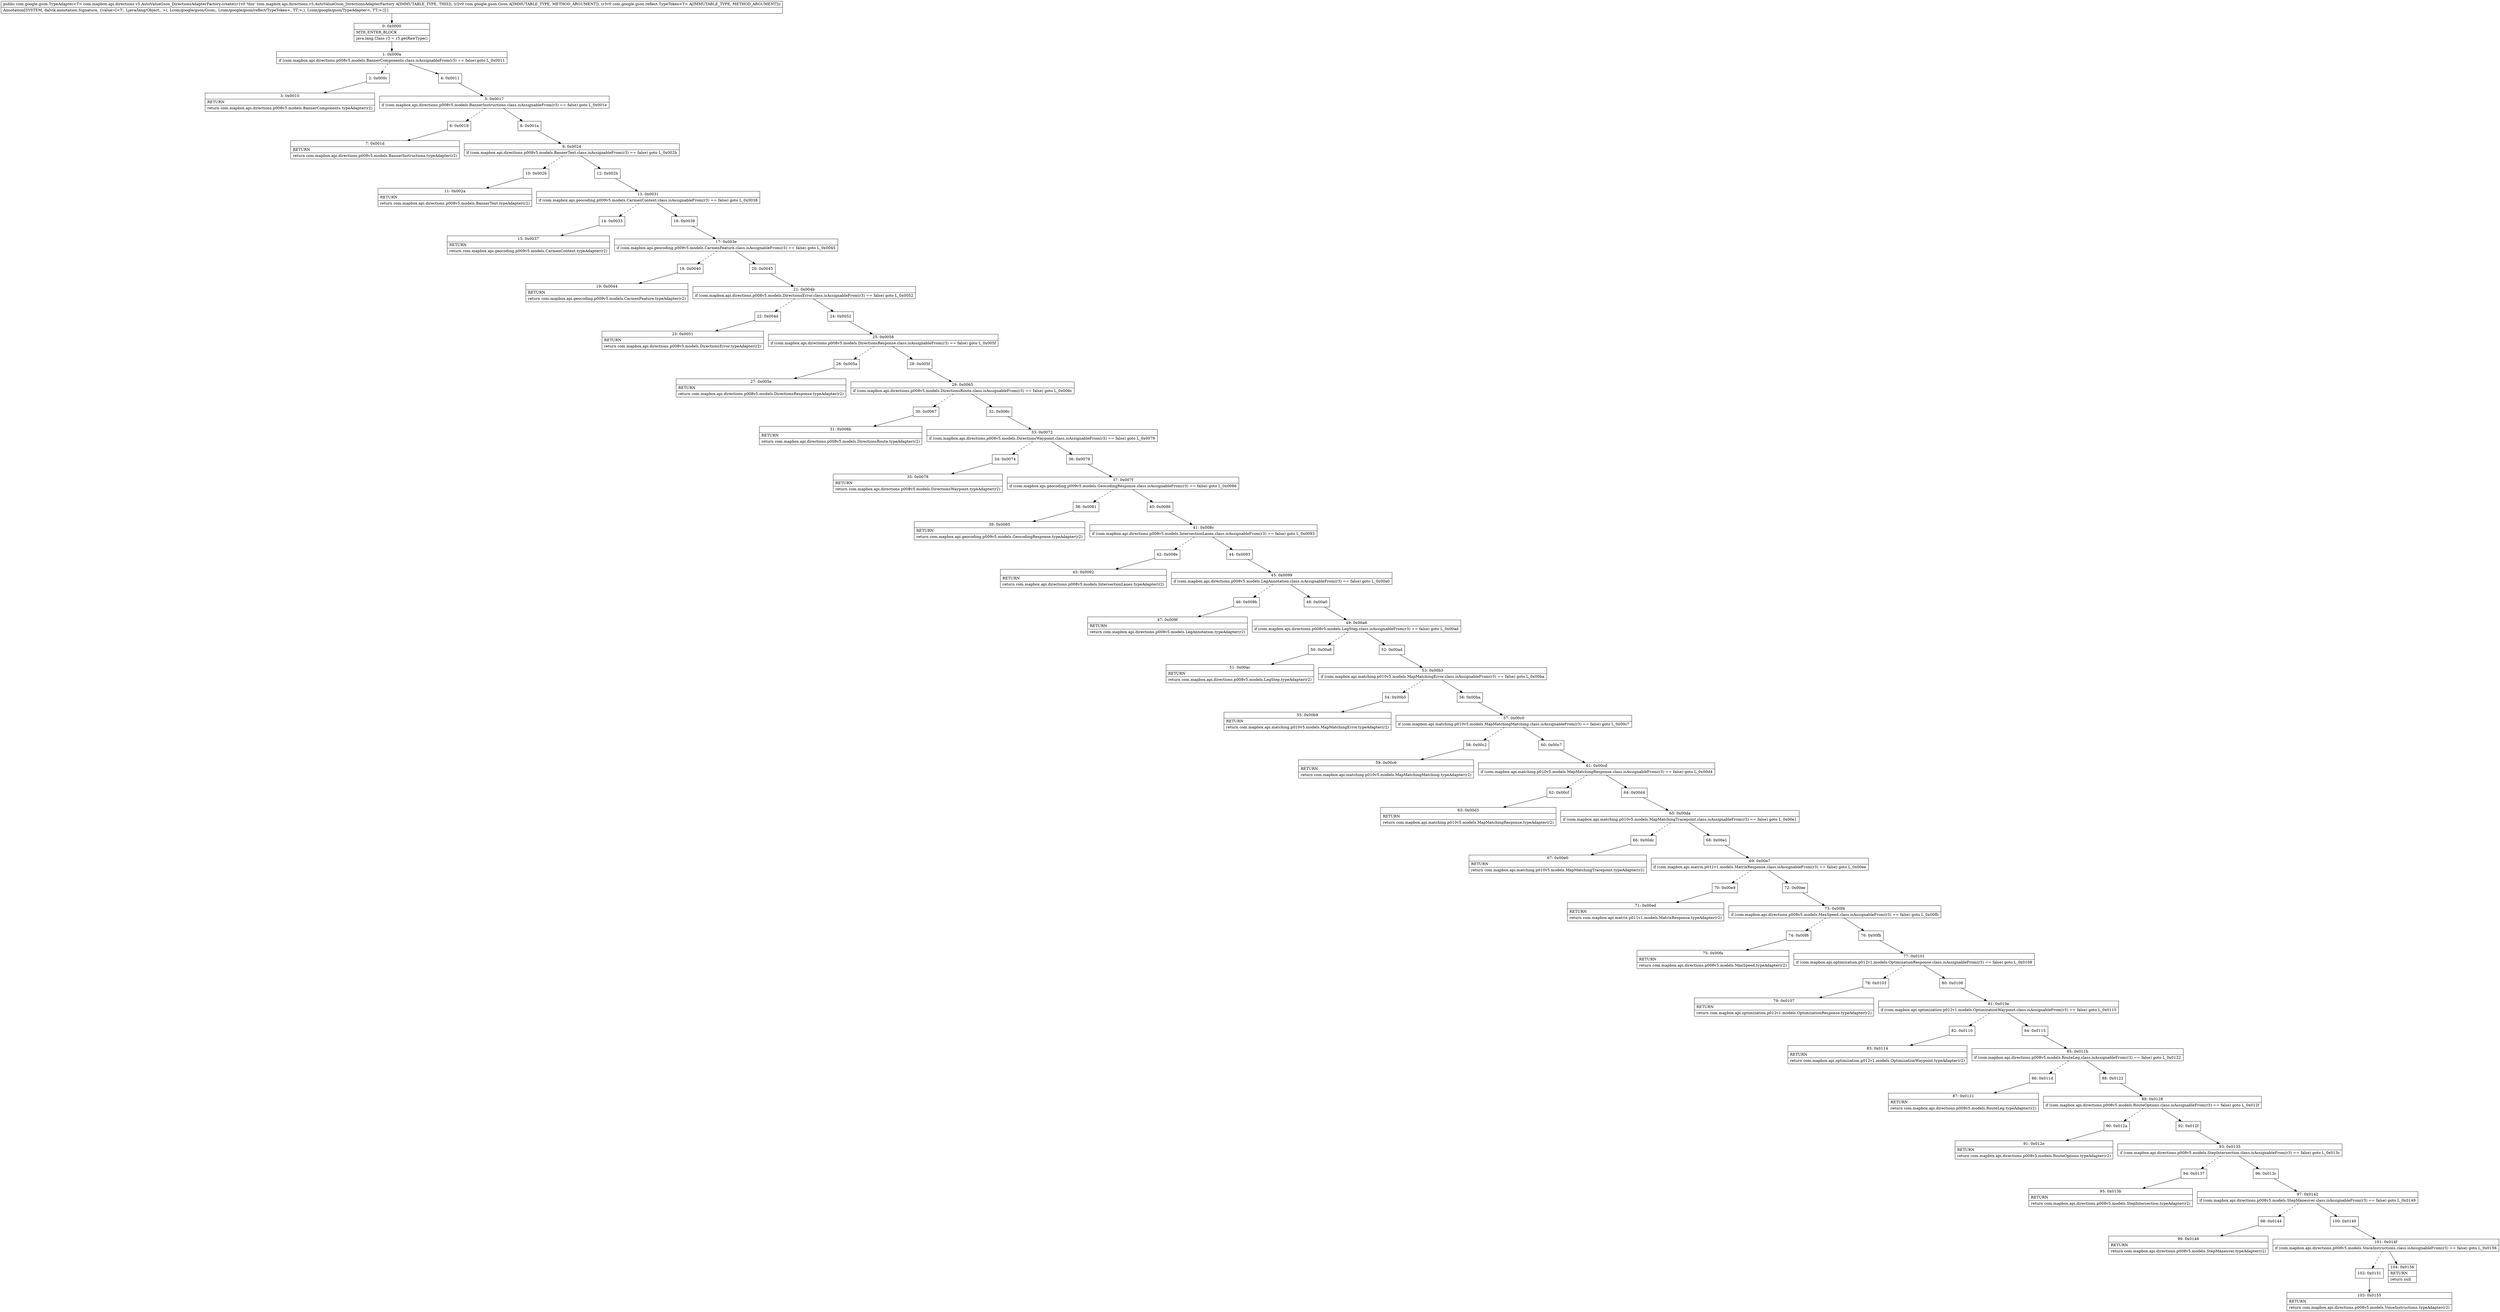 digraph "CFG forcom.mapbox.api.directions.v5.AutoValueGson_DirectionsAdapterFactory.create(Lcom\/google\/gson\/Gson;Lcom\/google\/gson\/reflect\/TypeToken;)Lcom\/google\/gson\/TypeAdapter;" {
Node_0 [shape=record,label="{0\:\ 0x0000|MTH_ENTER_BLOCK\l|java.lang.Class r3 = r3.getRawType()\l}"];
Node_1 [shape=record,label="{1\:\ 0x000a|if (com.mapbox.api.directions.p008v5.models.BannerComponents.class.isAssignableFrom(r3) == false) goto L_0x0011\l}"];
Node_2 [shape=record,label="{2\:\ 0x000c}"];
Node_3 [shape=record,label="{3\:\ 0x0010|RETURN\l|return com.mapbox.api.directions.p008v5.models.BannerComponents.typeAdapter(r2)\l}"];
Node_4 [shape=record,label="{4\:\ 0x0011}"];
Node_5 [shape=record,label="{5\:\ 0x0017|if (com.mapbox.api.directions.p008v5.models.BannerInstructions.class.isAssignableFrom(r3) == false) goto L_0x001e\l}"];
Node_6 [shape=record,label="{6\:\ 0x0019}"];
Node_7 [shape=record,label="{7\:\ 0x001d|RETURN\l|return com.mapbox.api.directions.p008v5.models.BannerInstructions.typeAdapter(r2)\l}"];
Node_8 [shape=record,label="{8\:\ 0x001e}"];
Node_9 [shape=record,label="{9\:\ 0x0024|if (com.mapbox.api.directions.p008v5.models.BannerText.class.isAssignableFrom(r3) == false) goto L_0x002b\l}"];
Node_10 [shape=record,label="{10\:\ 0x0026}"];
Node_11 [shape=record,label="{11\:\ 0x002a|RETURN\l|return com.mapbox.api.directions.p008v5.models.BannerText.typeAdapter(r2)\l}"];
Node_12 [shape=record,label="{12\:\ 0x002b}"];
Node_13 [shape=record,label="{13\:\ 0x0031|if (com.mapbox.api.geocoding.p009v5.models.CarmenContext.class.isAssignableFrom(r3) == false) goto L_0x0038\l}"];
Node_14 [shape=record,label="{14\:\ 0x0033}"];
Node_15 [shape=record,label="{15\:\ 0x0037|RETURN\l|return com.mapbox.api.geocoding.p009v5.models.CarmenContext.typeAdapter(r2)\l}"];
Node_16 [shape=record,label="{16\:\ 0x0038}"];
Node_17 [shape=record,label="{17\:\ 0x003e|if (com.mapbox.api.geocoding.p009v5.models.CarmenFeature.class.isAssignableFrom(r3) == false) goto L_0x0045\l}"];
Node_18 [shape=record,label="{18\:\ 0x0040}"];
Node_19 [shape=record,label="{19\:\ 0x0044|RETURN\l|return com.mapbox.api.geocoding.p009v5.models.CarmenFeature.typeAdapter(r2)\l}"];
Node_20 [shape=record,label="{20\:\ 0x0045}"];
Node_21 [shape=record,label="{21\:\ 0x004b|if (com.mapbox.api.directions.p008v5.models.DirectionsError.class.isAssignableFrom(r3) == false) goto L_0x0052\l}"];
Node_22 [shape=record,label="{22\:\ 0x004d}"];
Node_23 [shape=record,label="{23\:\ 0x0051|RETURN\l|return com.mapbox.api.directions.p008v5.models.DirectionsError.typeAdapter(r2)\l}"];
Node_24 [shape=record,label="{24\:\ 0x0052}"];
Node_25 [shape=record,label="{25\:\ 0x0058|if (com.mapbox.api.directions.p008v5.models.DirectionsResponse.class.isAssignableFrom(r3) == false) goto L_0x005f\l}"];
Node_26 [shape=record,label="{26\:\ 0x005a}"];
Node_27 [shape=record,label="{27\:\ 0x005e|RETURN\l|return com.mapbox.api.directions.p008v5.models.DirectionsResponse.typeAdapter(r2)\l}"];
Node_28 [shape=record,label="{28\:\ 0x005f}"];
Node_29 [shape=record,label="{29\:\ 0x0065|if (com.mapbox.api.directions.p008v5.models.DirectionsRoute.class.isAssignableFrom(r3) == false) goto L_0x006c\l}"];
Node_30 [shape=record,label="{30\:\ 0x0067}"];
Node_31 [shape=record,label="{31\:\ 0x006b|RETURN\l|return com.mapbox.api.directions.p008v5.models.DirectionsRoute.typeAdapter(r2)\l}"];
Node_32 [shape=record,label="{32\:\ 0x006c}"];
Node_33 [shape=record,label="{33\:\ 0x0072|if (com.mapbox.api.directions.p008v5.models.DirectionsWaypoint.class.isAssignableFrom(r3) == false) goto L_0x0079\l}"];
Node_34 [shape=record,label="{34\:\ 0x0074}"];
Node_35 [shape=record,label="{35\:\ 0x0078|RETURN\l|return com.mapbox.api.directions.p008v5.models.DirectionsWaypoint.typeAdapter(r2)\l}"];
Node_36 [shape=record,label="{36\:\ 0x0079}"];
Node_37 [shape=record,label="{37\:\ 0x007f|if (com.mapbox.api.geocoding.p009v5.models.GeocodingResponse.class.isAssignableFrom(r3) == false) goto L_0x0086\l}"];
Node_38 [shape=record,label="{38\:\ 0x0081}"];
Node_39 [shape=record,label="{39\:\ 0x0085|RETURN\l|return com.mapbox.api.geocoding.p009v5.models.GeocodingResponse.typeAdapter(r2)\l}"];
Node_40 [shape=record,label="{40\:\ 0x0086}"];
Node_41 [shape=record,label="{41\:\ 0x008c|if (com.mapbox.api.directions.p008v5.models.IntersectionLanes.class.isAssignableFrom(r3) == false) goto L_0x0093\l}"];
Node_42 [shape=record,label="{42\:\ 0x008e}"];
Node_43 [shape=record,label="{43\:\ 0x0092|RETURN\l|return com.mapbox.api.directions.p008v5.models.IntersectionLanes.typeAdapter(r2)\l}"];
Node_44 [shape=record,label="{44\:\ 0x0093}"];
Node_45 [shape=record,label="{45\:\ 0x0099|if (com.mapbox.api.directions.p008v5.models.LegAnnotation.class.isAssignableFrom(r3) == false) goto L_0x00a0\l}"];
Node_46 [shape=record,label="{46\:\ 0x009b}"];
Node_47 [shape=record,label="{47\:\ 0x009f|RETURN\l|return com.mapbox.api.directions.p008v5.models.LegAnnotation.typeAdapter(r2)\l}"];
Node_48 [shape=record,label="{48\:\ 0x00a0}"];
Node_49 [shape=record,label="{49\:\ 0x00a6|if (com.mapbox.api.directions.p008v5.models.LegStep.class.isAssignableFrom(r3) == false) goto L_0x00ad\l}"];
Node_50 [shape=record,label="{50\:\ 0x00a8}"];
Node_51 [shape=record,label="{51\:\ 0x00ac|RETURN\l|return com.mapbox.api.directions.p008v5.models.LegStep.typeAdapter(r2)\l}"];
Node_52 [shape=record,label="{52\:\ 0x00ad}"];
Node_53 [shape=record,label="{53\:\ 0x00b3|if (com.mapbox.api.matching.p010v5.models.MapMatchingError.class.isAssignableFrom(r3) == false) goto L_0x00ba\l}"];
Node_54 [shape=record,label="{54\:\ 0x00b5}"];
Node_55 [shape=record,label="{55\:\ 0x00b9|RETURN\l|return com.mapbox.api.matching.p010v5.models.MapMatchingError.typeAdapter(r2)\l}"];
Node_56 [shape=record,label="{56\:\ 0x00ba}"];
Node_57 [shape=record,label="{57\:\ 0x00c0|if (com.mapbox.api.matching.p010v5.models.MapMatchingMatching.class.isAssignableFrom(r3) == false) goto L_0x00c7\l}"];
Node_58 [shape=record,label="{58\:\ 0x00c2}"];
Node_59 [shape=record,label="{59\:\ 0x00c6|RETURN\l|return com.mapbox.api.matching.p010v5.models.MapMatchingMatching.typeAdapter(r2)\l}"];
Node_60 [shape=record,label="{60\:\ 0x00c7}"];
Node_61 [shape=record,label="{61\:\ 0x00cd|if (com.mapbox.api.matching.p010v5.models.MapMatchingResponse.class.isAssignableFrom(r3) == false) goto L_0x00d4\l}"];
Node_62 [shape=record,label="{62\:\ 0x00cf}"];
Node_63 [shape=record,label="{63\:\ 0x00d3|RETURN\l|return com.mapbox.api.matching.p010v5.models.MapMatchingResponse.typeAdapter(r2)\l}"];
Node_64 [shape=record,label="{64\:\ 0x00d4}"];
Node_65 [shape=record,label="{65\:\ 0x00da|if (com.mapbox.api.matching.p010v5.models.MapMatchingTracepoint.class.isAssignableFrom(r3) == false) goto L_0x00e1\l}"];
Node_66 [shape=record,label="{66\:\ 0x00dc}"];
Node_67 [shape=record,label="{67\:\ 0x00e0|RETURN\l|return com.mapbox.api.matching.p010v5.models.MapMatchingTracepoint.typeAdapter(r2)\l}"];
Node_68 [shape=record,label="{68\:\ 0x00e1}"];
Node_69 [shape=record,label="{69\:\ 0x00e7|if (com.mapbox.api.matrix.p011v1.models.MatrixResponse.class.isAssignableFrom(r3) == false) goto L_0x00ee\l}"];
Node_70 [shape=record,label="{70\:\ 0x00e9}"];
Node_71 [shape=record,label="{71\:\ 0x00ed|RETURN\l|return com.mapbox.api.matrix.p011v1.models.MatrixResponse.typeAdapter(r2)\l}"];
Node_72 [shape=record,label="{72\:\ 0x00ee}"];
Node_73 [shape=record,label="{73\:\ 0x00f4|if (com.mapbox.api.directions.p008v5.models.MaxSpeed.class.isAssignableFrom(r3) == false) goto L_0x00fb\l}"];
Node_74 [shape=record,label="{74\:\ 0x00f6}"];
Node_75 [shape=record,label="{75\:\ 0x00fa|RETURN\l|return com.mapbox.api.directions.p008v5.models.MaxSpeed.typeAdapter(r2)\l}"];
Node_76 [shape=record,label="{76\:\ 0x00fb}"];
Node_77 [shape=record,label="{77\:\ 0x0101|if (com.mapbox.api.optimization.p012v1.models.OptimizationResponse.class.isAssignableFrom(r3) == false) goto L_0x0108\l}"];
Node_78 [shape=record,label="{78\:\ 0x0103}"];
Node_79 [shape=record,label="{79\:\ 0x0107|RETURN\l|return com.mapbox.api.optimization.p012v1.models.OptimizationResponse.typeAdapter(r2)\l}"];
Node_80 [shape=record,label="{80\:\ 0x0108}"];
Node_81 [shape=record,label="{81\:\ 0x010e|if (com.mapbox.api.optimization.p012v1.models.OptimizationWaypoint.class.isAssignableFrom(r3) == false) goto L_0x0115\l}"];
Node_82 [shape=record,label="{82\:\ 0x0110}"];
Node_83 [shape=record,label="{83\:\ 0x0114|RETURN\l|return com.mapbox.api.optimization.p012v1.models.OptimizationWaypoint.typeAdapter(r2)\l}"];
Node_84 [shape=record,label="{84\:\ 0x0115}"];
Node_85 [shape=record,label="{85\:\ 0x011b|if (com.mapbox.api.directions.p008v5.models.RouteLeg.class.isAssignableFrom(r3) == false) goto L_0x0122\l}"];
Node_86 [shape=record,label="{86\:\ 0x011d}"];
Node_87 [shape=record,label="{87\:\ 0x0121|RETURN\l|return com.mapbox.api.directions.p008v5.models.RouteLeg.typeAdapter(r2)\l}"];
Node_88 [shape=record,label="{88\:\ 0x0122}"];
Node_89 [shape=record,label="{89\:\ 0x0128|if (com.mapbox.api.directions.p008v5.models.RouteOptions.class.isAssignableFrom(r3) == false) goto L_0x012f\l}"];
Node_90 [shape=record,label="{90\:\ 0x012a}"];
Node_91 [shape=record,label="{91\:\ 0x012e|RETURN\l|return com.mapbox.api.directions.p008v5.models.RouteOptions.typeAdapter(r2)\l}"];
Node_92 [shape=record,label="{92\:\ 0x012f}"];
Node_93 [shape=record,label="{93\:\ 0x0135|if (com.mapbox.api.directions.p008v5.models.StepIntersection.class.isAssignableFrom(r3) == false) goto L_0x013c\l}"];
Node_94 [shape=record,label="{94\:\ 0x0137}"];
Node_95 [shape=record,label="{95\:\ 0x013b|RETURN\l|return com.mapbox.api.directions.p008v5.models.StepIntersection.typeAdapter(r2)\l}"];
Node_96 [shape=record,label="{96\:\ 0x013c}"];
Node_97 [shape=record,label="{97\:\ 0x0142|if (com.mapbox.api.directions.p008v5.models.StepManeuver.class.isAssignableFrom(r3) == false) goto L_0x0149\l}"];
Node_98 [shape=record,label="{98\:\ 0x0144}"];
Node_99 [shape=record,label="{99\:\ 0x0148|RETURN\l|return com.mapbox.api.directions.p008v5.models.StepManeuver.typeAdapter(r2)\l}"];
Node_100 [shape=record,label="{100\:\ 0x0149}"];
Node_101 [shape=record,label="{101\:\ 0x014f|if (com.mapbox.api.directions.p008v5.models.VoiceInstructions.class.isAssignableFrom(r3) == false) goto L_0x0156\l}"];
Node_102 [shape=record,label="{102\:\ 0x0151}"];
Node_103 [shape=record,label="{103\:\ 0x0155|RETURN\l|return com.mapbox.api.directions.p008v5.models.VoiceInstructions.typeAdapter(r2)\l}"];
Node_104 [shape=record,label="{104\:\ 0x0156|RETURN\l|return null\l}"];
MethodNode[shape=record,label="{public com.google.gson.TypeAdapter\<T\> com.mapbox.api.directions.v5.AutoValueGson_DirectionsAdapterFactory.create((r1v0 'this' com.mapbox.api.directions.v5.AutoValueGson_DirectionsAdapterFactory A[IMMUTABLE_TYPE, THIS]), (r2v0 com.google.gson.Gson A[IMMUTABLE_TYPE, METHOD_ARGUMENT]), (r3v0 com.google.gson.reflect.TypeToken\<T\> A[IMMUTABLE_TYPE, METHOD_ARGUMENT]))  | Annotation[SYSTEM, dalvik.annotation.Signature, \{value=[\<T:, Ljava\/lang\/Object;, \>(, Lcom\/google\/gson\/Gson;, Lcom\/google\/gson\/reflect\/TypeToken\<, TT;\>;), Lcom\/google\/gson\/TypeAdapter\<, TT;\>;]\}]\l}"];
MethodNode -> Node_0;
Node_0 -> Node_1;
Node_1 -> Node_2[style=dashed];
Node_1 -> Node_4;
Node_2 -> Node_3;
Node_4 -> Node_5;
Node_5 -> Node_6[style=dashed];
Node_5 -> Node_8;
Node_6 -> Node_7;
Node_8 -> Node_9;
Node_9 -> Node_10[style=dashed];
Node_9 -> Node_12;
Node_10 -> Node_11;
Node_12 -> Node_13;
Node_13 -> Node_14[style=dashed];
Node_13 -> Node_16;
Node_14 -> Node_15;
Node_16 -> Node_17;
Node_17 -> Node_18[style=dashed];
Node_17 -> Node_20;
Node_18 -> Node_19;
Node_20 -> Node_21;
Node_21 -> Node_22[style=dashed];
Node_21 -> Node_24;
Node_22 -> Node_23;
Node_24 -> Node_25;
Node_25 -> Node_26[style=dashed];
Node_25 -> Node_28;
Node_26 -> Node_27;
Node_28 -> Node_29;
Node_29 -> Node_30[style=dashed];
Node_29 -> Node_32;
Node_30 -> Node_31;
Node_32 -> Node_33;
Node_33 -> Node_34[style=dashed];
Node_33 -> Node_36;
Node_34 -> Node_35;
Node_36 -> Node_37;
Node_37 -> Node_38[style=dashed];
Node_37 -> Node_40;
Node_38 -> Node_39;
Node_40 -> Node_41;
Node_41 -> Node_42[style=dashed];
Node_41 -> Node_44;
Node_42 -> Node_43;
Node_44 -> Node_45;
Node_45 -> Node_46[style=dashed];
Node_45 -> Node_48;
Node_46 -> Node_47;
Node_48 -> Node_49;
Node_49 -> Node_50[style=dashed];
Node_49 -> Node_52;
Node_50 -> Node_51;
Node_52 -> Node_53;
Node_53 -> Node_54[style=dashed];
Node_53 -> Node_56;
Node_54 -> Node_55;
Node_56 -> Node_57;
Node_57 -> Node_58[style=dashed];
Node_57 -> Node_60;
Node_58 -> Node_59;
Node_60 -> Node_61;
Node_61 -> Node_62[style=dashed];
Node_61 -> Node_64;
Node_62 -> Node_63;
Node_64 -> Node_65;
Node_65 -> Node_66[style=dashed];
Node_65 -> Node_68;
Node_66 -> Node_67;
Node_68 -> Node_69;
Node_69 -> Node_70[style=dashed];
Node_69 -> Node_72;
Node_70 -> Node_71;
Node_72 -> Node_73;
Node_73 -> Node_74[style=dashed];
Node_73 -> Node_76;
Node_74 -> Node_75;
Node_76 -> Node_77;
Node_77 -> Node_78[style=dashed];
Node_77 -> Node_80;
Node_78 -> Node_79;
Node_80 -> Node_81;
Node_81 -> Node_82[style=dashed];
Node_81 -> Node_84;
Node_82 -> Node_83;
Node_84 -> Node_85;
Node_85 -> Node_86[style=dashed];
Node_85 -> Node_88;
Node_86 -> Node_87;
Node_88 -> Node_89;
Node_89 -> Node_90[style=dashed];
Node_89 -> Node_92;
Node_90 -> Node_91;
Node_92 -> Node_93;
Node_93 -> Node_94[style=dashed];
Node_93 -> Node_96;
Node_94 -> Node_95;
Node_96 -> Node_97;
Node_97 -> Node_98[style=dashed];
Node_97 -> Node_100;
Node_98 -> Node_99;
Node_100 -> Node_101;
Node_101 -> Node_102[style=dashed];
Node_101 -> Node_104;
Node_102 -> Node_103;
}

